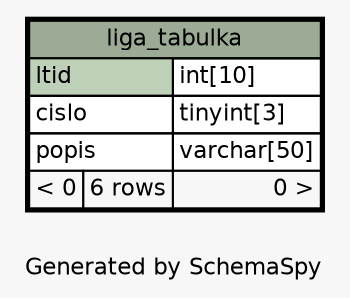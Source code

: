 // dot 2.38.0 on Mac OS X 10.9.4
// SchemaSpy rev 590
digraph "oneDegreeRelationshipsDiagram" {
  graph [
    rankdir="RL"
    bgcolor="#f7f7f7"
    label="\nGenerated by SchemaSpy"
    labeljust="l"
    nodesep="0.18"
    ranksep="0.46"
    fontname="Helvetica"
    fontsize="11"
  ];
  node [
    fontname="Helvetica"
    fontsize="11"
    shape="plaintext"
  ];
  edge [
    arrowsize="0.8"
  ];
  "liga_tabulka" [
    label=<
    <TABLE BORDER="2" CELLBORDER="1" CELLSPACING="0" BGCOLOR="#ffffff">
      <TR><TD COLSPAN="3" BGCOLOR="#9bab96" ALIGN="CENTER">liga_tabulka</TD></TR>
      <TR><TD PORT="ltid" COLSPAN="2" BGCOLOR="#bed1b8" ALIGN="LEFT">ltid</TD><TD PORT="ltid.type" ALIGN="LEFT">int[10]</TD></TR>
      <TR><TD PORT="cislo" COLSPAN="2" ALIGN="LEFT">cislo</TD><TD PORT="cislo.type" ALIGN="LEFT">tinyint[3]</TD></TR>
      <TR><TD PORT="popis" COLSPAN="2" ALIGN="LEFT">popis</TD><TD PORT="popis.type" ALIGN="LEFT">varchar[50]</TD></TR>
      <TR><TD ALIGN="LEFT" BGCOLOR="#f7f7f7">&lt; 0</TD><TD ALIGN="RIGHT" BGCOLOR="#f7f7f7">6 rows</TD><TD ALIGN="RIGHT" BGCOLOR="#f7f7f7">0 &gt;</TD></TR>
    </TABLE>>
    URL="liga_tabulka.html"
    tooltip="liga_tabulka"
  ];
}
